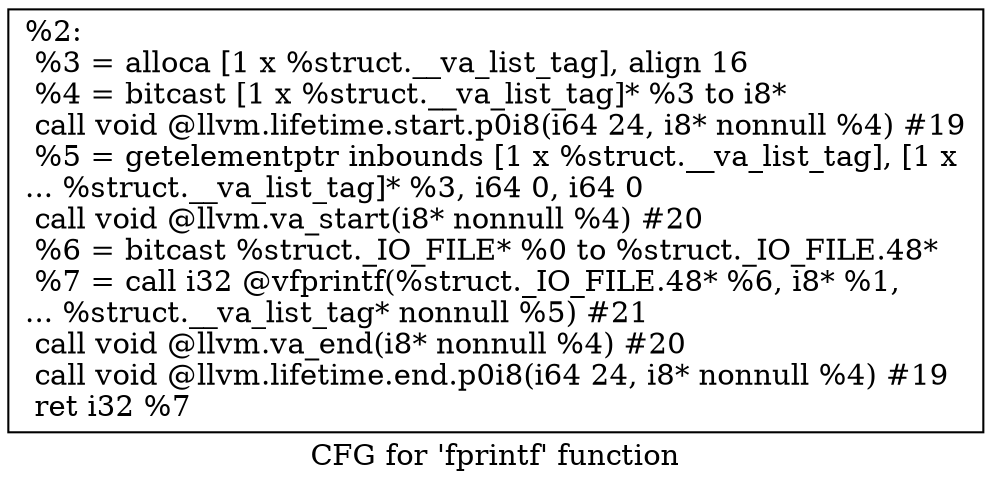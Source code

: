 digraph "CFG for 'fprintf' function" {
	label="CFG for 'fprintf' function";

	Node0x28143b0 [shape=record,label="{%2:\l  %3 = alloca [1 x %struct.__va_list_tag], align 16\l  %4 = bitcast [1 x %struct.__va_list_tag]* %3 to i8*\l  call void @llvm.lifetime.start.p0i8(i64 24, i8* nonnull %4) #19\l  %5 = getelementptr inbounds [1 x %struct.__va_list_tag], [1 x\l... %struct.__va_list_tag]* %3, i64 0, i64 0\l  call void @llvm.va_start(i8* nonnull %4) #20\l  %6 = bitcast %struct._IO_FILE* %0 to %struct._IO_FILE.48*\l  %7 = call i32 @vfprintf(%struct._IO_FILE.48* %6, i8* %1,\l... %struct.__va_list_tag* nonnull %5) #21\l  call void @llvm.va_end(i8* nonnull %4) #20\l  call void @llvm.lifetime.end.p0i8(i64 24, i8* nonnull %4) #19\l  ret i32 %7\l}"];
}
